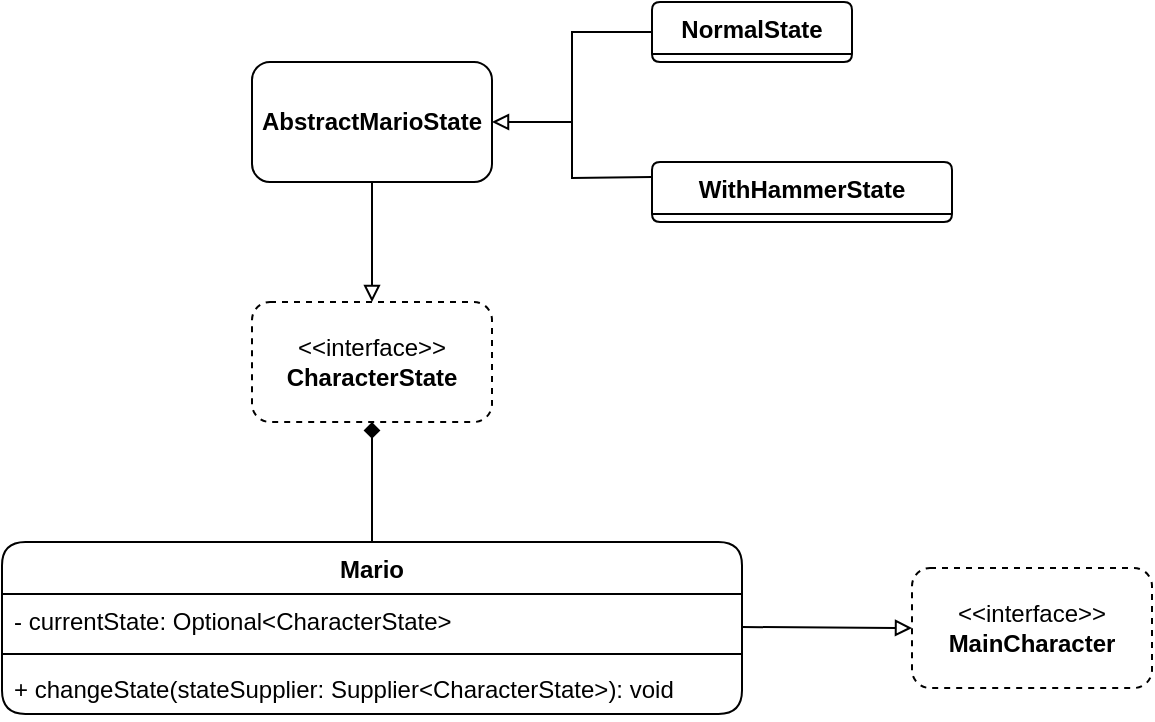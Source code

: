 <mxfile version="28.0.4">
  <diagram name="Pagina-1" id="17_q_R9yV5nFoUF9jnGW">
    <mxGraphModel dx="1034" dy="570" grid="1" gridSize="10" guides="1" tooltips="1" connect="1" arrows="1" fold="1" page="1" pageScale="1" pageWidth="827" pageHeight="1169" math="0" shadow="0">
      <root>
        <mxCell id="0" />
        <mxCell id="1" parent="0" />
        <mxCell id="rWOVshU1XNdQ9wbOKeV_-1" value="&amp;lt;&amp;lt;interface&amp;gt;&amp;gt;&lt;div&gt;&lt;b&gt;CharacterState&lt;/b&gt;&lt;/div&gt;" style="rounded=1;whiteSpace=wrap;html=1;dashed=1;" vertex="1" parent="1">
          <mxGeometry x="200" y="280" width="120" height="60" as="geometry" />
        </mxCell>
        <mxCell id="rWOVshU1XNdQ9wbOKeV_-2" value="&amp;lt;&amp;lt;interface&amp;gt;&amp;gt;&lt;div&gt;&lt;b&gt;MainCharacter&lt;/b&gt;&lt;/div&gt;" style="rounded=1;whiteSpace=wrap;html=1;dashed=1;" vertex="1" parent="1">
          <mxGeometry x="530" y="413" width="120" height="60" as="geometry" />
        </mxCell>
        <mxCell id="rWOVshU1XNdQ9wbOKeV_-17" value="WithHammerState" style="swimlane;fontStyle=1;align=center;verticalAlign=top;childLayout=stackLayout;horizontal=1;startSize=26;horizontalStack=0;resizeParent=1;resizeParentMax=0;resizeLast=0;collapsible=1;marginBottom=0;whiteSpace=wrap;html=1;rounded=1;" vertex="1" parent="1">
          <mxGeometry x="400" y="210" width="150" height="30" as="geometry" />
        </mxCell>
        <mxCell id="rWOVshU1XNdQ9wbOKeV_-25" value="Mario" style="swimlane;fontStyle=1;align=center;verticalAlign=top;childLayout=stackLayout;horizontal=1;startSize=26;horizontalStack=0;resizeParent=1;resizeParentMax=0;resizeLast=0;collapsible=1;marginBottom=0;whiteSpace=wrap;html=1;rounded=1;" vertex="1" parent="1">
          <mxGeometry x="75" y="400" width="370" height="86" as="geometry" />
        </mxCell>
        <mxCell id="rWOVshU1XNdQ9wbOKeV_-26" value="- currentState: Optional&amp;lt;CharacterState&amp;gt;" style="text;strokeColor=none;fillColor=none;align=left;verticalAlign=top;spacingLeft=4;spacingRight=4;overflow=hidden;rotatable=0;points=[[0,0.5],[1,0.5]];portConstraint=eastwest;whiteSpace=wrap;html=1;" vertex="1" parent="rWOVshU1XNdQ9wbOKeV_-25">
          <mxGeometry y="26" width="370" height="26" as="geometry" />
        </mxCell>
        <mxCell id="rWOVshU1XNdQ9wbOKeV_-27" value="" style="line;strokeWidth=1;fillColor=none;align=left;verticalAlign=middle;spacingTop=-1;spacingLeft=3;spacingRight=3;rotatable=0;labelPosition=right;points=[];portConstraint=eastwest;strokeColor=inherit;" vertex="1" parent="rWOVshU1XNdQ9wbOKeV_-25">
          <mxGeometry y="52" width="370" height="8" as="geometry" />
        </mxCell>
        <mxCell id="rWOVshU1XNdQ9wbOKeV_-28" value="+ changeState(stateSupplier: Supplier&amp;lt;CharacterState&amp;gt;): void" style="text;strokeColor=none;fillColor=none;align=left;verticalAlign=top;spacingLeft=4;spacingRight=4;overflow=hidden;rotatable=0;points=[[0,0.5],[1,0.5]];portConstraint=eastwest;whiteSpace=wrap;html=1;" vertex="1" parent="rWOVshU1XNdQ9wbOKeV_-25">
          <mxGeometry y="60" width="370" height="26" as="geometry" />
        </mxCell>
        <mxCell id="rWOVshU1XNdQ9wbOKeV_-30" value="&lt;b&gt;AbstractMarioState&lt;/b&gt;" style="html=1;whiteSpace=wrap;rounded=1;" vertex="1" parent="1">
          <mxGeometry x="200" y="160" width="120" height="60" as="geometry" />
        </mxCell>
        <mxCell id="rWOVshU1XNdQ9wbOKeV_-31" value="NormalState" style="swimlane;fontStyle=1;align=center;verticalAlign=top;childLayout=stackLayout;horizontal=1;startSize=26;horizontalStack=0;resizeParent=1;resizeParentMax=0;resizeLast=0;collapsible=1;marginBottom=0;whiteSpace=wrap;html=1;rounded=1;" vertex="1" parent="1">
          <mxGeometry x="400" y="130" width="100" height="30" as="geometry" />
        </mxCell>
        <mxCell id="rWOVshU1XNdQ9wbOKeV_-57" value="" style="endArrow=block;html=1;rounded=0;endFill=0;entryX=0;entryY=0.5;entryDx=0;entryDy=0;" edge="1" parent="1" target="rWOVshU1XNdQ9wbOKeV_-2">
          <mxGeometry width="50" height="50" relative="1" as="geometry">
            <mxPoint x="445" y="442.5" as="sourcePoint" />
            <mxPoint x="525" y="442.5" as="targetPoint" />
          </mxGeometry>
        </mxCell>
        <mxCell id="rWOVshU1XNdQ9wbOKeV_-59" value="" style="endArrow=block;html=1;rounded=0;exitX=0.5;exitY=1;exitDx=0;exitDy=0;entryX=0.5;entryY=0;entryDx=0;entryDy=0;endFill=0;" edge="1" parent="1" source="rWOVshU1XNdQ9wbOKeV_-30" target="rWOVshU1XNdQ9wbOKeV_-1">
          <mxGeometry width="50" height="50" relative="1" as="geometry">
            <mxPoint x="480" y="310" as="sourcePoint" />
            <mxPoint x="530" y="260" as="targetPoint" />
          </mxGeometry>
        </mxCell>
        <mxCell id="rWOVshU1XNdQ9wbOKeV_-60" value="" style="endArrow=diamond;html=1;rounded=0;exitX=0.5;exitY=0;exitDx=0;exitDy=0;entryX=0.5;entryY=1;entryDx=0;entryDy=0;endFill=1;" edge="1" parent="1" source="rWOVshU1XNdQ9wbOKeV_-25" target="rWOVshU1XNdQ9wbOKeV_-1">
          <mxGeometry width="50" height="50" relative="1" as="geometry">
            <mxPoint x="480" y="310" as="sourcePoint" />
            <mxPoint x="530" y="260" as="targetPoint" />
          </mxGeometry>
        </mxCell>
        <mxCell id="rWOVshU1XNdQ9wbOKeV_-61" value="" style="endArrow=block;html=1;rounded=0;exitX=0;exitY=0.5;exitDx=0;exitDy=0;entryX=1;entryY=0.5;entryDx=0;entryDy=0;endFill=0;" edge="1" parent="1" source="rWOVshU1XNdQ9wbOKeV_-31" target="rWOVshU1XNdQ9wbOKeV_-30">
          <mxGeometry width="50" height="50" relative="1" as="geometry">
            <mxPoint x="480" y="310" as="sourcePoint" />
            <mxPoint x="530" y="260" as="targetPoint" />
            <Array as="points">
              <mxPoint x="360" y="145" />
              <mxPoint x="360" y="190" />
            </Array>
          </mxGeometry>
        </mxCell>
        <mxCell id="rWOVshU1XNdQ9wbOKeV_-62" value="" style="endArrow=none;html=1;rounded=0;entryX=0;entryY=0.25;entryDx=0;entryDy=0;" edge="1" parent="1" target="rWOVshU1XNdQ9wbOKeV_-17">
          <mxGeometry width="50" height="50" relative="1" as="geometry">
            <mxPoint x="360" y="190" as="sourcePoint" />
            <mxPoint x="530" y="260" as="targetPoint" />
            <Array as="points">
              <mxPoint x="360" y="218" />
            </Array>
          </mxGeometry>
        </mxCell>
      </root>
    </mxGraphModel>
  </diagram>
</mxfile>
